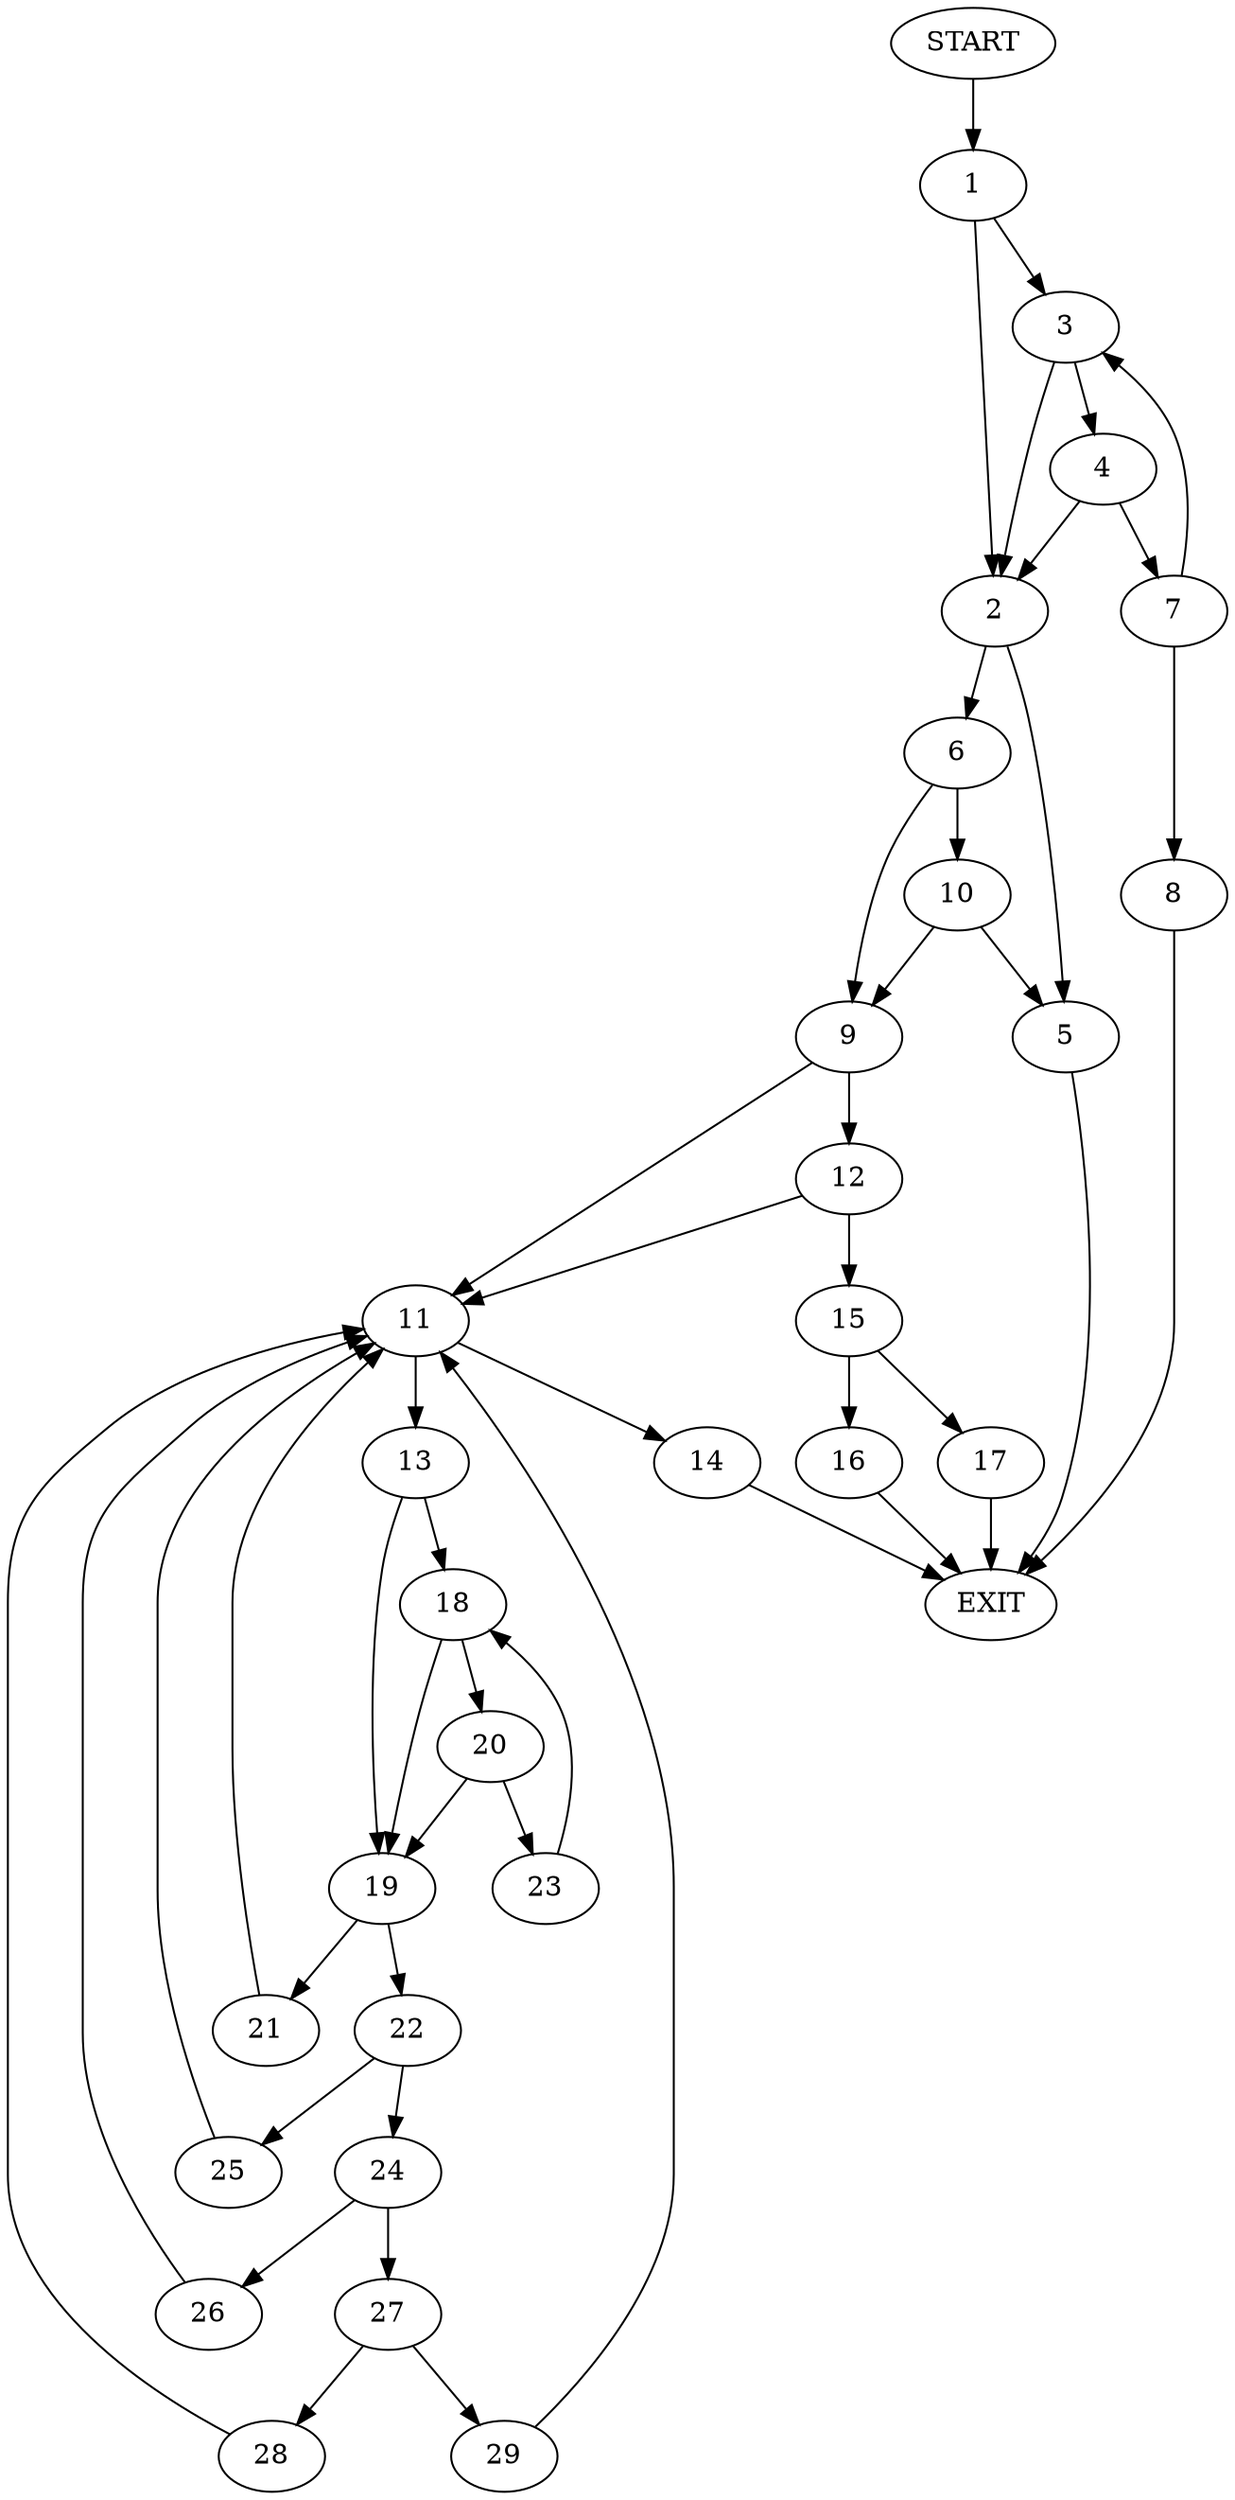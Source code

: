 digraph {
0 [label="START"]
30 [label="EXIT"]
0 -> 1
1 -> 2
1 -> 3
3 -> 2
3 -> 4
2 -> 5
2 -> 6
4 -> 2
4 -> 7
7 -> 3
7 -> 8
8 -> 30
5 -> 30
6 -> 9
6 -> 10
9 -> 11
9 -> 12
10 -> 9
10 -> 5
11 -> 13
11 -> 14
12 -> 11
12 -> 15
15 -> 16
15 -> 17
16 -> 30
17 -> 30
13 -> 18
13 -> 19
14 -> 30
18 -> 20
18 -> 19
19 -> 21
19 -> 22
20 -> 19
20 -> 23
23 -> 18
21 -> 11
22 -> 24
22 -> 25
25 -> 11
24 -> 26
24 -> 27
26 -> 11
27 -> 28
27 -> 29
29 -> 11
28 -> 11
}
